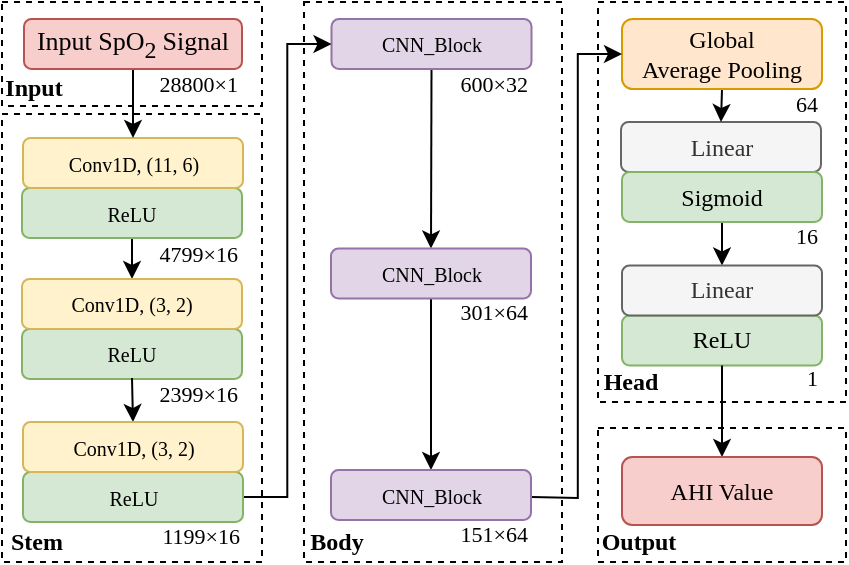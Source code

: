 <mxfile version="21.0.2" type="device" pages="2"><diagram id="-etTtOLYWmAIn_MjYetU" name="main"><mxGraphModel dx="162" dy="-681" grid="1" gridSize="5" guides="1" tooltips="1" connect="1" arrows="1" fold="1" page="1" pageScale="1" pageWidth="827" pageHeight="1169" math="0" shadow="0"><root><mxCell id="0"/><mxCell id="1" parent="0"/><mxCell id="oOm4_XB7lJJ8YUOuiVhc-98" value="" style="rounded=0;whiteSpace=wrap;html=1;fontFamily=Times New Roman;fontSize=12;dashed=1;fillColor=none;" parent="1" vertex="1"><mxGeometry x="1178" y="1413" width="124" height="67" as="geometry"/></mxCell><mxCell id="oOm4_XB7lJJ8YUOuiVhc-100" value="" style="rounded=0;whiteSpace=wrap;html=1;fontFamily=Times New Roman;fontSize=12;dashed=1;fillColor=none;" parent="1" vertex="1"><mxGeometry x="880" y="1200" width="130" height="52" as="geometry"/></mxCell><mxCell id="oOm4_XB7lJJ8YUOuiVhc-8" value="&lt;font style=&quot;line-height: 1.2 ; font-size: 11px&quot;&gt;28800×1&lt;/font&gt;" style="text;html=1;strokeColor=none;fillColor=none;align=right;verticalAlign=middle;whiteSpace=wrap;rounded=0;labelBackgroundColor=none;fontSize=15;fontColor=#000000;fontFamily=Times New Roman;fontStyle=0" parent="1" vertex="1"><mxGeometry x="947.75" y="1233.5" width="52.25" height="10" as="geometry"/></mxCell><mxCell id="TGT8gPA1nuDWpHw-OcFw-1" value="" style="rounded=0;whiteSpace=wrap;html=1;fontFamily=Times New Roman;fontSize=12;dashed=1;fillColor=none;" parent="1" vertex="1"><mxGeometry x="880" y="1256" width="130" height="224" as="geometry"/></mxCell><mxCell id="oOm4_XB7lJJ8YUOuiVhc-9" value="&lt;span style=&quot;font-size: 11px&quot;&gt;1199&lt;/span&gt;&lt;span style=&quot;font-size: 11px&quot;&gt;×16&lt;/span&gt;" style="text;html=1;strokeColor=none;fillColor=none;align=right;verticalAlign=middle;whiteSpace=wrap;rounded=0;labelBackgroundColor=none;fontSize=15;fontColor=#000000;fontFamily=Times New Roman;fontStyle=0" parent="1" vertex="1"><mxGeometry x="950.5" y="1460" width="50" height="10" as="geometry"/></mxCell><mxCell id="TGT8gPA1nuDWpHw-OcFw-5" value="" style="rounded=0;whiteSpace=wrap;html=1;fontFamily=Times New Roman;fontSize=12;dashed=1;fillColor=none;" parent="1" vertex="1"><mxGeometry x="1178" y="1200" width="124" height="200" as="geometry"/></mxCell><mxCell id="TGT8gPA1nuDWpHw-OcFw-3" value="" style="rounded=0;whiteSpace=wrap;html=1;fontFamily=Times New Roman;fontSize=12;dashed=1;fillColor=none;" parent="1" vertex="1"><mxGeometry x="1031" y="1200" width="129" height="280" as="geometry"/></mxCell><mxCell id="tci4SRpZkQkWK4xlC-Ci-47" value="&lt;font style=&quot;line-height: 1.2 ; font-size: 11px&quot;&gt;151&lt;/font&gt;&lt;span style=&quot;font-size: 11px&quot;&gt;×64&lt;/span&gt;" style="text;html=1;strokeColor=none;fillColor=none;align=right;verticalAlign=middle;whiteSpace=wrap;rounded=0;labelBackgroundColor=none;fontSize=15;fontColor=#000000;fontFamily=Times New Roman;fontStyle=0" parent="1" vertex="1"><mxGeometry x="1095.5" y="1459" width="49" height="9" as="geometry"/></mxCell><mxCell id="tci4SRpZkQkWK4xlC-Ci-46" value="&lt;span style=&quot;font-size: 11px&quot;&gt;301×64&lt;/span&gt;" style="text;html=1;strokeColor=none;fillColor=none;align=right;verticalAlign=middle;whiteSpace=wrap;rounded=0;labelBackgroundColor=none;fontSize=15;fontColor=#000000;fontFamily=Times New Roman;fontStyle=0" parent="1" vertex="1"><mxGeometry x="1092.75" y="1348.25" width="52" height="8.5" as="geometry"/></mxCell><mxCell id="tci4SRpZkQkWK4xlC-Ci-49" value="&lt;font style=&quot;line-height: 1.2 ; font-size: 11px&quot;&gt;64&lt;/font&gt;" style="text;html=1;strokeColor=none;fillColor=none;align=right;verticalAlign=middle;whiteSpace=wrap;rounded=0;labelBackgroundColor=none;fontSize=15;fontColor=#000000;fontFamily=Times New Roman;fontStyle=0" parent="1" vertex="1"><mxGeometry x="1273" y="1243.5" width="17" height="11.5" as="geometry"/></mxCell><mxCell id="tci4SRpZkQkWK4xlC-Ci-44" value="&lt;span style=&quot;font-size: 11px&quot;&gt;4799×16&lt;/span&gt;" style="text;html=1;strokeColor=none;fillColor=none;align=right;verticalAlign=middle;whiteSpace=wrap;rounded=0;labelBackgroundColor=none;fontSize=15;fontColor=#000000;fontFamily=Times New Roman;fontStyle=0" parent="1" vertex="1"><mxGeometry x="945" y="1318" width="55" height="12" as="geometry"/></mxCell><mxCell id="tci4SRpZkQkWK4xlC-Ci-45" value="&lt;span style=&quot;font-size: 11px&quot;&gt;600×32&lt;/span&gt;" style="text;html=1;strokeColor=none;fillColor=none;align=right;verticalAlign=middle;whiteSpace=wrap;rounded=0;labelBackgroundColor=none;fontSize=15;fontColor=#000000;fontFamily=Times New Roman;fontStyle=0" parent="1" vertex="1"><mxGeometry x="1099" y="1233.5" width="46" height="10" as="geometry"/></mxCell><mxCell id="tci4SRpZkQkWK4xlC-Ci-50" value="&lt;font style=&quot;line-height: 1.2 ; font-size: 11px&quot;&gt;16&lt;/font&gt;" style="text;html=1;strokeColor=none;fillColor=none;align=right;verticalAlign=middle;whiteSpace=wrap;rounded=0;labelBackgroundColor=none;fontSize=15;fontColor=#000000;fontFamily=Times New Roman;fontStyle=0" parent="1" vertex="1"><mxGeometry x="1275" y="1309.75" width="15" height="10.25" as="geometry"/></mxCell><mxCell id="tci4SRpZkQkWK4xlC-Ci-12" value="" style="endArrow=classic;html=1;rounded=0;fontSize=12;exitX=0.5;exitY=1;exitDx=0;exitDy=0;entryX=0.5;entryY=0;entryDx=0;entryDy=0;fontFamily=Times New Roman;fontStyle=0" parent="1" source="tci4SRpZkQkWK4xlC-Ci-9" target="tci4SRpZkQkWK4xlC-Ci-10" edge="1"><mxGeometry width="50" height="50" relative="1" as="geometry"><mxPoint x="1111" y="1281" as="sourcePoint"/><mxPoint x="1111" y="1301" as="targetPoint"/></mxGeometry></mxCell><mxCell id="tci4SRpZkQkWK4xlC-Ci-15" value="&lt;font style=&quot;font-size: 12px&quot;&gt;&lt;font style=&quot;font-size: 12px;&quot;&gt;Linear&lt;/font&gt;&lt;br&gt;&lt;/font&gt;" style="rounded=1;whiteSpace=wrap;html=1;fontFamily=Times New Roman;fontStyle=0;fillColor=#f5f5f5;fontColor=#333333;strokeColor=#666666;shadow=0;glass=0;sketch=0;" parent="1" vertex="1"><mxGeometry x="1189.5" y="1260" width="100" height="25" as="geometry"/></mxCell><mxCell id="tci4SRpZkQkWK4xlC-Ci-16" value="" style="endArrow=classic;html=1;rounded=0;fontSize=12;exitX=0.5;exitY=1;exitDx=0;exitDy=0;entryX=0.5;entryY=0;entryDx=0;entryDy=0;fontFamily=Times New Roman;fontStyle=0" parent="1" source="tci4SRpZkQkWK4xlC-Ci-17" target="tci4SRpZkQkWK4xlC-Ci-15" edge="1"><mxGeometry width="50" height="50" relative="1" as="geometry"><mxPoint x="1246.5" y="1301" as="sourcePoint"/><mxPoint x="1256.5" y="1261" as="targetPoint"/></mxGeometry></mxCell><mxCell id="tci4SRpZkQkWK4xlC-Ci-17" value="&lt;font style=&quot;font-size: 12px&quot;&gt;&lt;span&gt;Global&lt;br&gt;Average Pooling&lt;/span&gt;&lt;br&gt;&lt;/font&gt;" style="rounded=1;whiteSpace=wrap;html=1;fontFamily=Times New Roman;fontStyle=0;fillColor=#ffe6cc;strokeColor=#d79b00;shadow=0;glass=0;sketch=0;" parent="1" vertex="1"><mxGeometry x="1190" y="1208.5" width="100" height="35" as="geometry"/></mxCell><mxCell id="7q03KT7875soisFIJZIz-3" style="edgeStyle=orthogonalEdgeStyle;rounded=0;orthogonalLoop=1;jettySize=auto;html=1;exitX=0.5;exitY=1;exitDx=0;exitDy=0;entryX=0.5;entryY=0;entryDx=0;entryDy=0;" parent="1" source="tci4SRpZkQkWK4xlC-Ci-21" target="0njb9G2cVxsdB41YZpUj-2" edge="1"><mxGeometry relative="1" as="geometry"/></mxCell><mxCell id="tci4SRpZkQkWK4xlC-Ci-21" value="&lt;font style=&quot;font-size: 10px&quot;&gt;ReLU&lt;/font&gt;" style="rounded=1;whiteSpace=wrap;html=1;fontFamily=Times New Roman;fontStyle=0;fillColor=#d5e8d4;strokeColor=#82b366;shadow=0;glass=0;sketch=0;" parent="1" vertex="1"><mxGeometry x="890" y="1293" width="110" height="25" as="geometry"/></mxCell><mxCell id="tci4SRpZkQkWK4xlC-Ci-23" value="" style="endArrow=classic;html=1;rounded=0;fontSize=12;exitX=0.5;exitY=1;exitDx=0;exitDy=0;entryX=0.5;entryY=0;entryDx=0;entryDy=0;fontFamily=Times New Roman;fontStyle=0" parent="1" source="tci4SRpZkQkWK4xlC-Ci-8" target="tci4SRpZkQkWK4xlC-Ci-9" edge="1"><mxGeometry width="50" height="50" relative="1" as="geometry"><mxPoint x="1111" y="1351" as="sourcePoint"/><mxPoint x="1111" y="1371" as="targetPoint"/></mxGeometry></mxCell><mxCell id="tci4SRpZkQkWK4xlC-Ci-25" value="&lt;font size=&quot;1&quot;&gt;&lt;span&gt;Conv1D, (11, 6)&lt;br&gt;&lt;/span&gt;&lt;/font&gt;" style="rounded=1;whiteSpace=wrap;html=1;fontFamily=Times New Roman;fontStyle=0;fillColor=#fff2cc;strokeColor=#d6b656;shadow=0;glass=0;sketch=0;" parent="1" vertex="1"><mxGeometry x="890.5" y="1268" width="110" height="25" as="geometry"/></mxCell><mxCell id="tci4SRpZkQkWK4xlC-Ci-27" value="&lt;font style=&quot;font-size: 12px&quot;&gt;&lt;span&gt;ReLU&lt;/span&gt;&lt;/font&gt;" style="rounded=1;whiteSpace=wrap;html=1;fontFamily=Times New Roman;fontStyle=0;fillColor=#d5e8d4;strokeColor=#82b366;shadow=0;glass=0;sketch=0;" parent="1" vertex="1"><mxGeometry x="1190" y="1356.75" width="100" height="25" as="geometry"/></mxCell><mxCell id="tci4SRpZkQkWK4xlC-Ci-42" value="" style="endArrow=classic;html=1;rounded=0;fontSize=12;exitX=0.5;exitY=1;exitDx=0;exitDy=0;fontFamily=Times New Roman;fontStyle=0;entryX=0.5;entryY=0;entryDx=0;entryDy=0;" parent="1" source="tci4SRpZkQkWK4xlC-Ci-27" target="oOm4_XB7lJJ8YUOuiVhc-2" edge="1"><mxGeometry width="50" height="50" relative="1" as="geometry"><mxPoint x="1256.5" y="1321" as="sourcePoint"/><mxPoint x="1246.5" y="1378" as="targetPoint"/></mxGeometry></mxCell><mxCell id="tci4SRpZkQkWK4xlC-Ci-43" value="" style="endArrow=classic;html=1;rounded=0;fontSize=12;exitX=0.5;exitY=1;exitDx=0;exitDy=0;entryX=0.5;entryY=0;entryDx=0;entryDy=0;fontFamily=Times New Roman;fontStyle=0" parent="1" source="oOm4_XB7lJJ8YUOuiVhc-1" target="tci4SRpZkQkWK4xlC-Ci-25" edge="1"><mxGeometry width="50" height="50" relative="1" as="geometry"><mxPoint x="957" y="1253.5" as="sourcePoint"/><mxPoint x="967" y="1341" as="targetPoint"/></mxGeometry></mxCell><mxCell id="TGT8gPA1nuDWpHw-OcFw-4" value="Body" style="text;html=1;strokeColor=none;fillColor=none;align=center;verticalAlign=middle;whiteSpace=wrap;rounded=0;fontStyle=1;fontFamily=Times New Roman;" parent="1" vertex="1"><mxGeometry x="1031" y="1459" width="33" height="21" as="geometry"/></mxCell><mxCell id="TGT8gPA1nuDWpHw-OcFw-6" value="Head" style="text;html=1;strokeColor=none;fillColor=none;align=center;verticalAlign=middle;whiteSpace=wrap;rounded=0;fontStyle=1;fontFamily=Times New Roman;" parent="1" vertex="1"><mxGeometry x="1178" y="1379" width="32.5" height="21" as="geometry"/></mxCell><mxCell id="oOm4_XB7lJJ8YUOuiVhc-1" value="&lt;font&gt;&lt;span style=&quot;font-size: 13px&quot;&gt;Input SpO&lt;/span&gt;&lt;sub&gt;&lt;font style=&quot;font-size: 12px&quot;&gt;2&amp;nbsp;&lt;/font&gt;&lt;/sub&gt;&lt;span style=&quot;font-size: 13px&quot;&gt;Signal&lt;/span&gt;&lt;br&gt;&lt;/font&gt;" style="rounded=1;whiteSpace=wrap;html=1;fontFamily=Times New Roman;fontStyle=0;fillColor=#f8cecc;strokeColor=#b85450;shadow=0;glass=0;sketch=0;" parent="1" vertex="1"><mxGeometry x="891" y="1208.5" width="109" height="25" as="geometry"/></mxCell><mxCell id="0njb9G2cVxsdB41YZpUj-9" style="edgeStyle=orthogonalEdgeStyle;rounded=0;orthogonalLoop=1;jettySize=auto;html=1;exitX=1;exitY=0.5;exitDx=0;exitDy=0;entryX=0;entryY=0.5;entryDx=0;entryDy=0;" parent="1" target="tci4SRpZkQkWK4xlC-Ci-17" edge="1"><mxGeometry relative="1" as="geometry"><mxPoint x="1144.75" y="1447.5" as="sourcePoint"/></mxGeometry></mxCell><mxCell id="tci4SRpZkQkWK4xlC-Ci-10" value="&lt;span style=&quot;font-size: x-small&quot;&gt;CNN_Block&lt;/span&gt;" style="rounded=1;whiteSpace=wrap;html=1;fontFamily=Times New Roman;fontStyle=0;fillColor=#e1d5e7;strokeColor=#9673a6;shadow=0;glass=0;sketch=0;" parent="1" vertex="1"><mxGeometry x="1044.5" y="1434" width="100" height="25" as="geometry"/></mxCell><mxCell id="tci4SRpZkQkWK4xlC-Ci-9" value="&lt;span style=&quot;font-size: x-small&quot;&gt;CNN_Block&lt;/span&gt;" style="rounded=1;whiteSpace=wrap;html=1;fontFamily=Times New Roman;fontStyle=0;fillColor=#e1d5e7;strokeColor=#9673a6;shadow=0;glass=0;sketch=0;" parent="1" vertex="1"><mxGeometry x="1044.5" y="1323.25" width="100" height="25" as="geometry"/></mxCell><mxCell id="tci4SRpZkQkWK4xlC-Ci-8" value="&lt;font size=&quot;1&quot;&gt;&lt;span&gt;CNN_Block&lt;/span&gt;&lt;/font&gt;" style="rounded=1;whiteSpace=wrap;html=1;fontFamily=Times New Roman;fontStyle=0;fillColor=#e1d5e7;strokeColor=#9673a6;shadow=0;glass=0;sketch=0;" parent="1" vertex="1"><mxGeometry x="1044.75" y="1208.5" width="100" height="25" as="geometry"/></mxCell><mxCell id="oOm4_XB7lJJ8YUOuiVhc-2" value="&lt;font style=&quot;font-size: 12px&quot;&gt;&lt;font style=&quot;font-size: 12px&quot;&gt;AHI Value&lt;/font&gt;&lt;br&gt;&lt;/font&gt;" style="rounded=1;whiteSpace=wrap;html=1;fontFamily=Times New Roman;fontStyle=0;shadow=0;glass=0;sketch=0;fillColor=#f8cecc;strokeColor=#b85450;" parent="1" vertex="1"><mxGeometry x="1190" y="1427.5" width="100" height="34" as="geometry"/></mxCell><mxCell id="oOm4_XB7lJJ8YUOuiVhc-99" value="Output" style="text;html=1;strokeColor=none;fillColor=none;align=center;verticalAlign=middle;whiteSpace=wrap;rounded=0;fontStyle=1;fontFamily=Times New Roman;" parent="1" vertex="1"><mxGeometry x="1178" y="1459" width="41" height="21" as="geometry"/></mxCell><mxCell id="oOm4_XB7lJJ8YUOuiVhc-101" value="Input" style="text;html=1;strokeColor=none;fillColor=none;align=center;verticalAlign=middle;whiteSpace=wrap;rounded=0;fontStyle=1;fontFamily=Times New Roman;" parent="1" vertex="1"><mxGeometry x="880" y="1233.5" width="32" height="18" as="geometry"/></mxCell><mxCell id="TGT8gPA1nuDWpHw-OcFw-2" value="Stem" style="text;html=1;strokeColor=none;fillColor=none;align=center;verticalAlign=middle;whiteSpace=wrap;rounded=0;fontStyle=1;fontFamily=Times New Roman;" parent="1" vertex="1"><mxGeometry x="880" y="1460" width="34.5" height="20" as="geometry"/></mxCell><mxCell id="0njb9G2cVxsdB41YZpUj-1" value="&lt;font style=&quot;font-size: 10px&quot;&gt;ReLU&lt;/font&gt;" style="rounded=1;whiteSpace=wrap;html=1;fontFamily=Times New Roman;fontStyle=0;fillColor=#d5e8d4;strokeColor=#82b366;shadow=0;glass=0;sketch=0;" parent="1" vertex="1"><mxGeometry x="890" y="1363.5" width="110" height="25" as="geometry"/></mxCell><mxCell id="0njb9G2cVxsdB41YZpUj-2" value="&lt;font size=&quot;1&quot;&gt;&lt;span&gt;Conv1D, (3, 2)&lt;br&gt;&lt;/span&gt;&lt;/font&gt;" style="rounded=1;whiteSpace=wrap;html=1;fontFamily=Times New Roman;fontStyle=0;fillColor=#fff2cc;strokeColor=#d6b656;shadow=0;glass=0;sketch=0;" parent="1" vertex="1"><mxGeometry x="890" y="1338.5" width="110" height="25" as="geometry"/></mxCell><mxCell id="7q03KT7875soisFIJZIz-9" style="edgeStyle=orthogonalEdgeStyle;rounded=0;orthogonalLoop=1;jettySize=auto;html=1;exitX=0;exitY=0;exitDx=0;exitDy=0;entryX=0.5;entryY=0;entryDx=0;entryDy=0;" parent="1" source="0njb9G2cVxsdB41YZpUj-10" target="7q03KT7875soisFIJZIz-2" edge="1"><mxGeometry relative="1" as="geometry"/></mxCell><mxCell id="0njb9G2cVxsdB41YZpUj-10" value="&lt;font style=&quot;line-height: 1.2 ; font-size: 11px&quot;&gt;2399&lt;/font&gt;&lt;span style=&quot;font-size: 11px&quot;&gt;×16&lt;/span&gt;" style="text;html=1;strokeColor=none;fillColor=none;align=right;verticalAlign=middle;whiteSpace=wrap;rounded=0;labelBackgroundColor=none;fontSize=15;fontColor=#000000;fontFamily=Times New Roman;fontStyle=0" parent="1" vertex="1"><mxGeometry x="945" y="1388" width="55" height="12" as="geometry"/></mxCell><mxCell id="7q03KT7875soisFIJZIz-6" style="edgeStyle=orthogonalEdgeStyle;rounded=0;orthogonalLoop=1;jettySize=auto;html=1;exitX=1;exitY=0.5;exitDx=0;exitDy=0;entryX=0;entryY=0.5;entryDx=0;entryDy=0;" parent="1" source="7q03KT7875soisFIJZIz-1" target="tci4SRpZkQkWK4xlC-Ci-8" edge="1"><mxGeometry relative="1" as="geometry"/></mxCell><mxCell id="7q03KT7875soisFIJZIz-1" value="&lt;font style=&quot;font-size: 10px&quot;&gt;ReLU&lt;/font&gt;" style="rounded=1;whiteSpace=wrap;html=1;fontFamily=Times New Roman;fontStyle=0;fillColor=#d5e8d4;strokeColor=#82b366;shadow=0;glass=0;sketch=0;" parent="1" vertex="1"><mxGeometry x="890.5" y="1435" width="110" height="25" as="geometry"/></mxCell><mxCell id="7q03KT7875soisFIJZIz-2" value="&lt;font size=&quot;1&quot;&gt;&lt;span&gt;Conv1D, (3, 2)&lt;br&gt;&lt;/span&gt;&lt;/font&gt;" style="rounded=1;whiteSpace=wrap;html=1;fontFamily=Times New Roman;fontStyle=0;fillColor=#fff2cc;strokeColor=#d6b656;shadow=0;glass=0;sketch=0;" parent="1" vertex="1"><mxGeometry x="890.5" y="1410" width="110" height="25" as="geometry"/></mxCell><mxCell id="H3-y9ewarSjoJr4zDm0l-6" style="edgeStyle=orthogonalEdgeStyle;rounded=0;orthogonalLoop=1;jettySize=auto;html=1;exitX=0.5;exitY=1;exitDx=0;exitDy=0;entryX=0.5;entryY=0;entryDx=0;entryDy=0;" parent="1" source="H3-y9ewarSjoJr4zDm0l-3" target="H3-y9ewarSjoJr4zDm0l-5" edge="1"><mxGeometry relative="1" as="geometry"/></mxCell><mxCell id="H3-y9ewarSjoJr4zDm0l-3" value="&lt;font style=&quot;font-size: 12px&quot;&gt;&lt;span&gt;Sigmoid&lt;/span&gt;&lt;/font&gt;" style="rounded=1;whiteSpace=wrap;html=1;fontFamily=Times New Roman;fontStyle=0;fillColor=#d5e8d4;strokeColor=#82b366;shadow=0;glass=0;sketch=0;" parent="1" vertex="1"><mxGeometry x="1190" y="1285" width="100" height="25" as="geometry"/></mxCell><mxCell id="H3-y9ewarSjoJr4zDm0l-5" value="&lt;font style=&quot;font-size: 12px&quot;&gt;&lt;font style=&quot;font-size: 12px;&quot;&gt;Linear&lt;/font&gt;&lt;br&gt;&lt;/font&gt;" style="rounded=1;whiteSpace=wrap;html=1;fontFamily=Times New Roman;fontStyle=0;fillColor=#f5f5f5;fontColor=#333333;strokeColor=#666666;shadow=0;glass=0;sketch=0;" parent="1" vertex="1"><mxGeometry x="1190" y="1331.75" width="100" height="25" as="geometry"/></mxCell><mxCell id="H3-y9ewarSjoJr4zDm0l-7" value="&lt;font style=&quot;line-height: 1.2 ; font-size: 11px&quot;&gt;1&lt;/font&gt;" style="text;html=1;strokeColor=none;fillColor=none;align=right;verticalAlign=middle;whiteSpace=wrap;rounded=0;labelBackgroundColor=none;fontSize=15;fontColor=#000000;fontFamily=Times New Roman;fontStyle=0" parent="1" vertex="1"><mxGeometry x="1275" y="1381.75" width="15" height="8.25" as="geometry"/></mxCell></root></mxGraphModel></diagram><diagram id="H1CsOxfL4QnEDbzkGdPF" name="CNN_Block"><mxGraphModel dx="1434" dy="-405" grid="1" gridSize="10" guides="1" tooltips="1" connect="1" arrows="1" fold="1" page="1" pageScale="1" pageWidth="827" pageHeight="1169" math="0" shadow="0"><root><mxCell id="0"/><mxCell id="1" parent="0"/><mxCell id="t3PfK-bVCRXeMMQzYKW2-3" value="&lt;span style=&quot;font-size: 11px&quot;&gt;W&lt;/span&gt;&lt;font size=&quot;1&quot;&gt;&lt;sub&gt;o&lt;/sub&gt;&lt;/font&gt;&lt;span style=&quot;font-size: 11px&quot;&gt;&amp;nbsp;&lt;/span&gt;&lt;span style=&quot;font-size: 11px&quot;&gt;× C&lt;/span&gt;&lt;font size=&quot;1&quot;&gt;&lt;sub&gt;o&lt;/sub&gt;&lt;/font&gt;" style="text;html=1;strokeColor=none;fillColor=none;align=right;verticalAlign=middle;whiteSpace=wrap;rounded=0;labelBackgroundColor=none;fontSize=15;fontColor=#000000;fontFamily=Times New Roman;fontStyle=0" parent="1" vertex="1"><mxGeometry x="91" y="1440" width="49" height="12.75" as="geometry"/></mxCell><mxCell id="t3PfK-bVCRXeMMQzYKW2-5" value="&lt;span style=&quot;font-size: 11px&quot;&gt;W&lt;/span&gt;&lt;span style=&quot;font-size: 8.333px;&quot;&gt;&lt;sub&gt;i&lt;/sub&gt;&lt;/span&gt;&lt;span style=&quot;font-size: 11px&quot;&gt;&amp;nbsp;× C&lt;sub&gt;o&lt;/sub&gt;&lt;/span&gt;" style="text;html=1;strokeColor=none;fillColor=none;align=right;verticalAlign=middle;whiteSpace=wrap;rounded=0;labelBackgroundColor=none;fontSize=15;fontColor=#000000;fontFamily=Times New Roman;fontStyle=0" parent="1" vertex="1"><mxGeometry x="91" y="1300" width="50" height="13" as="geometry"/></mxCell><mxCell id="t3PfK-bVCRXeMMQzYKW2-6" value="&lt;span style=&quot;font-size: 11px&quot;&gt;W&lt;sub&gt;i&lt;/sub&gt;&amp;nbsp;× C&lt;sub&gt;i&lt;/sub&gt;&lt;/span&gt;" style="text;html=1;strokeColor=none;fillColor=none;align=right;verticalAlign=middle;whiteSpace=wrap;rounded=0;labelBackgroundColor=none;fontSize=15;fontColor=#000000;fontFamily=Times New Roman;fontStyle=0" parent="1" vertex="1"><mxGeometry x="91" y="1225" width="49" height="12.5" as="geometry"/></mxCell><mxCell id="t3PfK-bVCRXeMMQzYKW2-8" value="" style="endArrow=classic;html=1;rounded=0;fontSize=12;entryX=0.5;entryY=0;entryDx=0;entryDy=0;exitX=0.5;exitY=1;exitDx=0;exitDy=0;fontFamily=Times New Roman;fontStyle=0;entryPerimeter=0;" parent="1" source="t3PfK-bVCRXeMMQzYKW2-19" target="t3PfK-bVCRXeMMQzYKW2-10" edge="1"><mxGeometry width="50" height="50" relative="1" as="geometry"><mxPoint x="85" y="1234.25" as="sourcePoint"/><mxPoint x="85" y="1249.25" as="targetPoint"/></mxGeometry></mxCell><mxCell id="_Q4DTVsKLlx7_He5DW-X-5" style="edgeStyle=orthogonalEdgeStyle;rounded=0;orthogonalLoop=1;jettySize=auto;html=1;exitX=0.5;exitY=1;exitDx=0;exitDy=0;entryX=0.5;entryY=0;entryDx=0;entryDy=0;" parent="1" source="t3PfK-bVCRXeMMQzYKW2-9" target="_Q4DTVsKLlx7_He5DW-X-3" edge="1"><mxGeometry relative="1" as="geometry"/></mxCell><mxCell id="t3PfK-bVCRXeMMQzYKW2-9" value="&lt;font style=&quot;font-size: 12px&quot;&gt;&lt;span&gt;ReLU&lt;/span&gt;&lt;/font&gt;" style="rounded=1;whiteSpace=wrap;html=1;fontFamily=Times New Roman;fontStyle=0;shadow=0;fillColor=#d5e8d4;strokeColor=#82b366;" parent="1" vertex="1"><mxGeometry x="40" y="1275" width="100" height="25" as="geometry"/></mxCell><mxCell id="t3PfK-bVCRXeMMQzYKW2-10" value="&lt;font size=&quot;1&quot;&gt;&lt;span&gt;Conv1D, (3, 1)&lt;br&gt;&lt;/span&gt;&lt;/font&gt;" style="rounded=1;whiteSpace=wrap;html=1;fontFamily=Times New Roman;fontStyle=0;fillColor=#fff2cc;strokeColor=#d6b656;shadow=0;" parent="1" vertex="1"><mxGeometry x="40" y="1250" width="100" height="25" as="geometry"/></mxCell><mxCell id="l7A9CpMd2wiFB0ngHEwS-1" value="" style="edgeStyle=orthogonalEdgeStyle;rounded=0;orthogonalLoop=1;jettySize=auto;html=1;" parent="1" source="t3PfK-bVCRXeMMQzYKW2-13" target="t3PfK-bVCRXeMMQzYKW2-20" edge="1"><mxGeometry relative="1" as="geometry"/></mxCell><mxCell id="t3PfK-bVCRXeMMQzYKW2-13" value="&lt;font style=&quot;font-size: 12px&quot;&gt;&lt;span&gt;ReLU&lt;/span&gt;&lt;/font&gt;" style="rounded=1;whiteSpace=wrap;html=1;fontFamily=Times New Roman;fontStyle=0;shadow=0;fillColor=#d5e8d4;strokeColor=#82b366;" parent="1" vertex="1"><mxGeometry x="39" y="1415" width="100" height="25" as="geometry"/></mxCell><mxCell id="t3PfK-bVCRXeMMQzYKW2-14" value="&lt;font size=&quot;1&quot;&gt;&lt;span&gt;Conv1D, (2, 2)&lt;br&gt;&lt;/span&gt;&lt;/font&gt;" style="rounded=1;whiteSpace=wrap;html=1;fontFamily=Times New Roman;fontStyle=0;fillColor=#fff2cc;strokeColor=#d6b656;shadow=0;" parent="1" vertex="1"><mxGeometry x="39" y="1390" width="100" height="25" as="geometry"/></mxCell><mxCell id="t3PfK-bVCRXeMMQzYKW2-19" value="&lt;font size=&quot;1&quot;&gt;&lt;span&gt;Input&lt;br&gt;&lt;/span&gt;&lt;/font&gt;" style="rounded=1;whiteSpace=wrap;html=1;fontFamily=Times New Roman;fontStyle=0;fillColor=#f8cecc;strokeColor=#b85450;shadow=0;" parent="1" vertex="1"><mxGeometry x="40" y="1200" width="100" height="25" as="geometry"/></mxCell><mxCell id="t3PfK-bVCRXeMMQzYKW2-20" value="&lt;font size=&quot;1&quot;&gt;&lt;span&gt;Output&lt;br&gt;&lt;/span&gt;&lt;/font&gt;" style="rounded=1;whiteSpace=wrap;html=1;fontFamily=Times New Roman;fontStyle=0;fillColor=#f8cecc;strokeColor=#b85450;shadow=0;" parent="1" vertex="1"><mxGeometry x="39" y="1464.5" width="100" height="25" as="geometry"/></mxCell><mxCell id="_Q4DTVsKLlx7_He5DW-X-1" value="&lt;span style=&quot;font-size: 11px&quot;&gt;W&lt;/span&gt;&lt;font size=&quot;1&quot;&gt;&lt;sub&gt;i&lt;/sub&gt;&lt;/font&gt;&lt;span style=&quot;font-size: 11px&quot;&gt;&amp;nbsp;× C&lt;sub&gt;o&lt;/sub&gt;&lt;/span&gt;" style="text;html=1;strokeColor=none;fillColor=none;align=right;verticalAlign=middle;whiteSpace=wrap;rounded=0;labelBackgroundColor=none;fontSize=15;fontColor=#000000;fontFamily=Times New Roman;fontStyle=0" parent="1" vertex="1"><mxGeometry x="91" y="1370" width="50" height="13" as="geometry"/></mxCell><mxCell id="X_am8UqjtFkgSHOH28jL-1" style="edgeStyle=orthogonalEdgeStyle;rounded=0;orthogonalLoop=1;jettySize=auto;html=1;exitX=0.5;exitY=1;exitDx=0;exitDy=0;entryX=0.5;entryY=0;entryDx=0;entryDy=0;" parent="1" source="_Q4DTVsKLlx7_He5DW-X-2" target="t3PfK-bVCRXeMMQzYKW2-14" edge="1"><mxGeometry relative="1" as="geometry"/></mxCell><mxCell id="_Q4DTVsKLlx7_He5DW-X-2" value="&lt;font style=&quot;font-size: 12px&quot;&gt;&lt;span&gt;ReLU&lt;/span&gt;&lt;/font&gt;" style="rounded=1;whiteSpace=wrap;html=1;fontFamily=Times New Roman;fontStyle=0;shadow=0;fillColor=#d5e8d4;strokeColor=#82b366;" parent="1" vertex="1"><mxGeometry x="40" y="1345" width="100" height="25" as="geometry"/></mxCell><mxCell id="_Q4DTVsKLlx7_He5DW-X-3" value="&lt;font size=&quot;1&quot;&gt;&lt;span&gt;Conv1D, (3, 1)&lt;br&gt;&lt;/span&gt;&lt;/font&gt;" style="rounded=1;whiteSpace=wrap;html=1;fontFamily=Times New Roman;fontStyle=0;fillColor=#fff2cc;strokeColor=#d6b656;shadow=0;" parent="1" vertex="1"><mxGeometry x="40" y="1320" width="100" height="25" as="geometry"/></mxCell></root></mxGraphModel></diagram></mxfile>